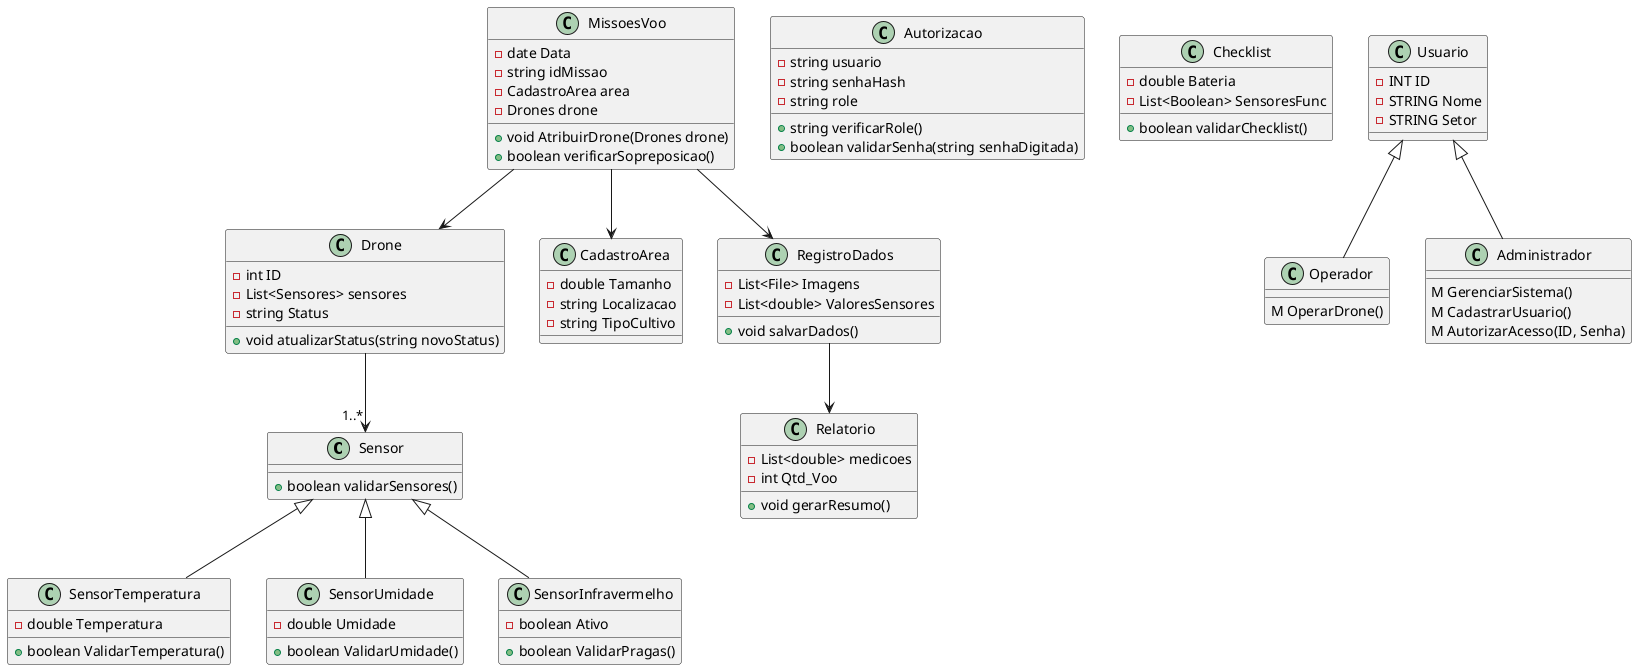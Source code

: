 @startuml ClassDiagram
' =============================
' Classes de Sensores
' =============================
class Sensor {
  + boolean validarSensores()
}

class SensorTemperatura {
  - double Temperatura
  + boolean ValidarTemperatura()
}

class SensorUmidade {
  - double Umidade
  + boolean ValidarUmidade()
}

class SensorInfravermelho {
  - boolean Ativo
  + boolean ValidarPragas()
}

Sensor <|-- SensorTemperatura
Sensor <|-- SensorUmidade
Sensor <|-- SensorInfravermelho

' =============================
' Classes de Drones e Missões
' =============================
class Drone {
  - int ID
  - List<Sensores> sensores
  - string Status
  + void atualizarStatus(string novoStatus)
}

class MissoesVoo {
  - date Data
  - string idMissao
  - CadastroArea area
  - Drones drone
  + void AtribuirDrone(Drones drone)
  + boolean verificarSopreposicao()
}

class CadastroArea {
  - double Tamanho
  - string Localizacao
  - string TipoCultivo
}

class RegistroDados {
  - List<File> Imagens
  - List<double> ValoresSensores
  + void salvarDados()
}

class Relatorio {
  - List<double> medicoes
  - int Qtd_Voo
  + void gerarResumo()
}

Drone --> "1..*" Sensor
MissoesVoo --> Drone
MissoesVoo --> CadastroArea
MissoesVoo --> RegistroDados
RegistroDados --> Relatorio

' =============================
' Checklist
' =============================

class Autorizacao {
  - string usuario
  - string senhaHash
  - string role
  + string verificarRole()
  + boolean validarSenha(string senhaDigitada)
}

class Checklist {
  - double Bateria
  - List<Boolean> SensoresFunc
  + boolean validarChecklist()
}

' =============================
' Usuário + Herança
' =============================
class Usuario {
  - INT ID
  - STRING Nome
  - STRING Setor
}

class Operador {
  M OperarDrone()
}

class Administrador {
  M GerenciarSistema()
  M CadastrarUsuario()
  M AutorizarAcesso(ID, Senha)
}

Usuario <|-- Operador
Usuario <|-- Administrador
@enduml
